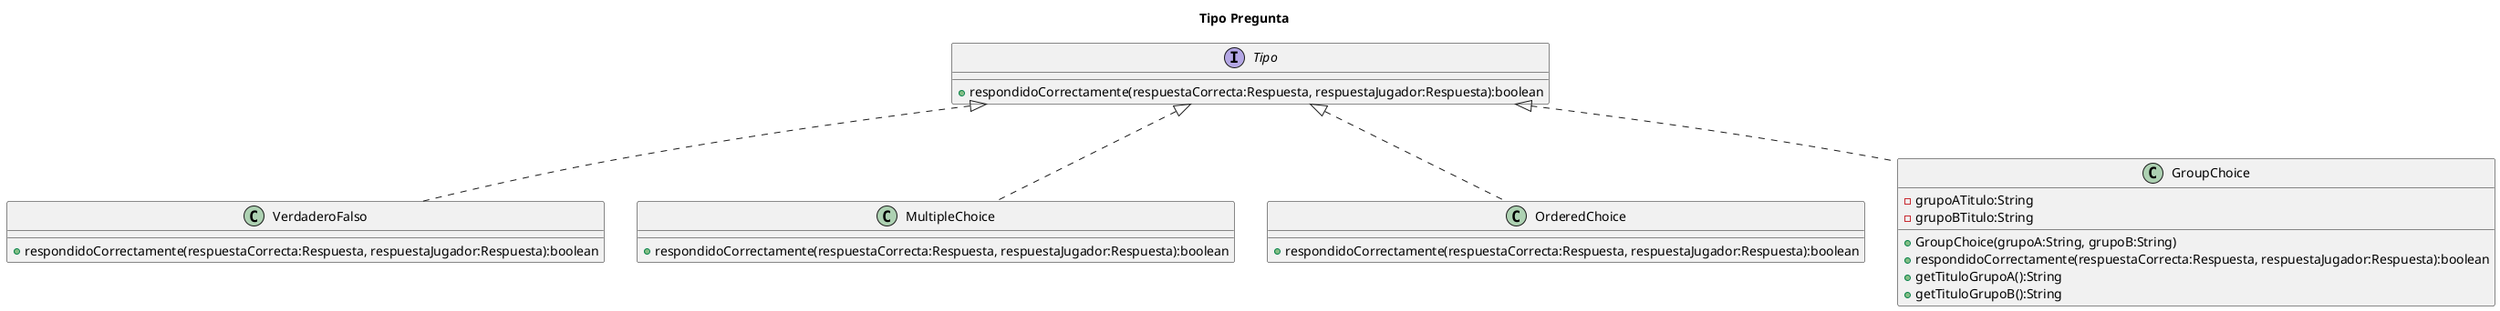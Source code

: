 @startuml

'https://plantuml.com/class-diagram

title "Tipo Pregunta"


interface Tipo {
    + respondidoCorrectamente(respuestaCorrecta:Respuesta, respuestaJugador:Respuesta):boolean
}

class VerdaderoFalso {
    + respondidoCorrectamente(respuestaCorrecta:Respuesta, respuestaJugador:Respuesta):boolean
}

class MultipleChoice {
    + respondidoCorrectamente(respuestaCorrecta:Respuesta, respuestaJugador:Respuesta):boolean
}

class OrderedChoice{
    + respondidoCorrectamente(respuestaCorrecta:Respuesta, respuestaJugador:Respuesta):boolean
}

class GroupChoice {
    - grupoATitulo:String
    - grupoBTitulo:String

    + GroupChoice(grupoA:String, grupoB:String)
    + respondidoCorrectamente(respuestaCorrecta:Respuesta, respuestaJugador:Respuesta):boolean
    + getTituloGrupoA():String
    + getTituloGrupoB():String
}

Tipo <|.. GroupChoice
Tipo <|.. VerdaderoFalso
Tipo <|.. MultipleChoice    
Tipo <|.. OrderedChoice

@enduml
